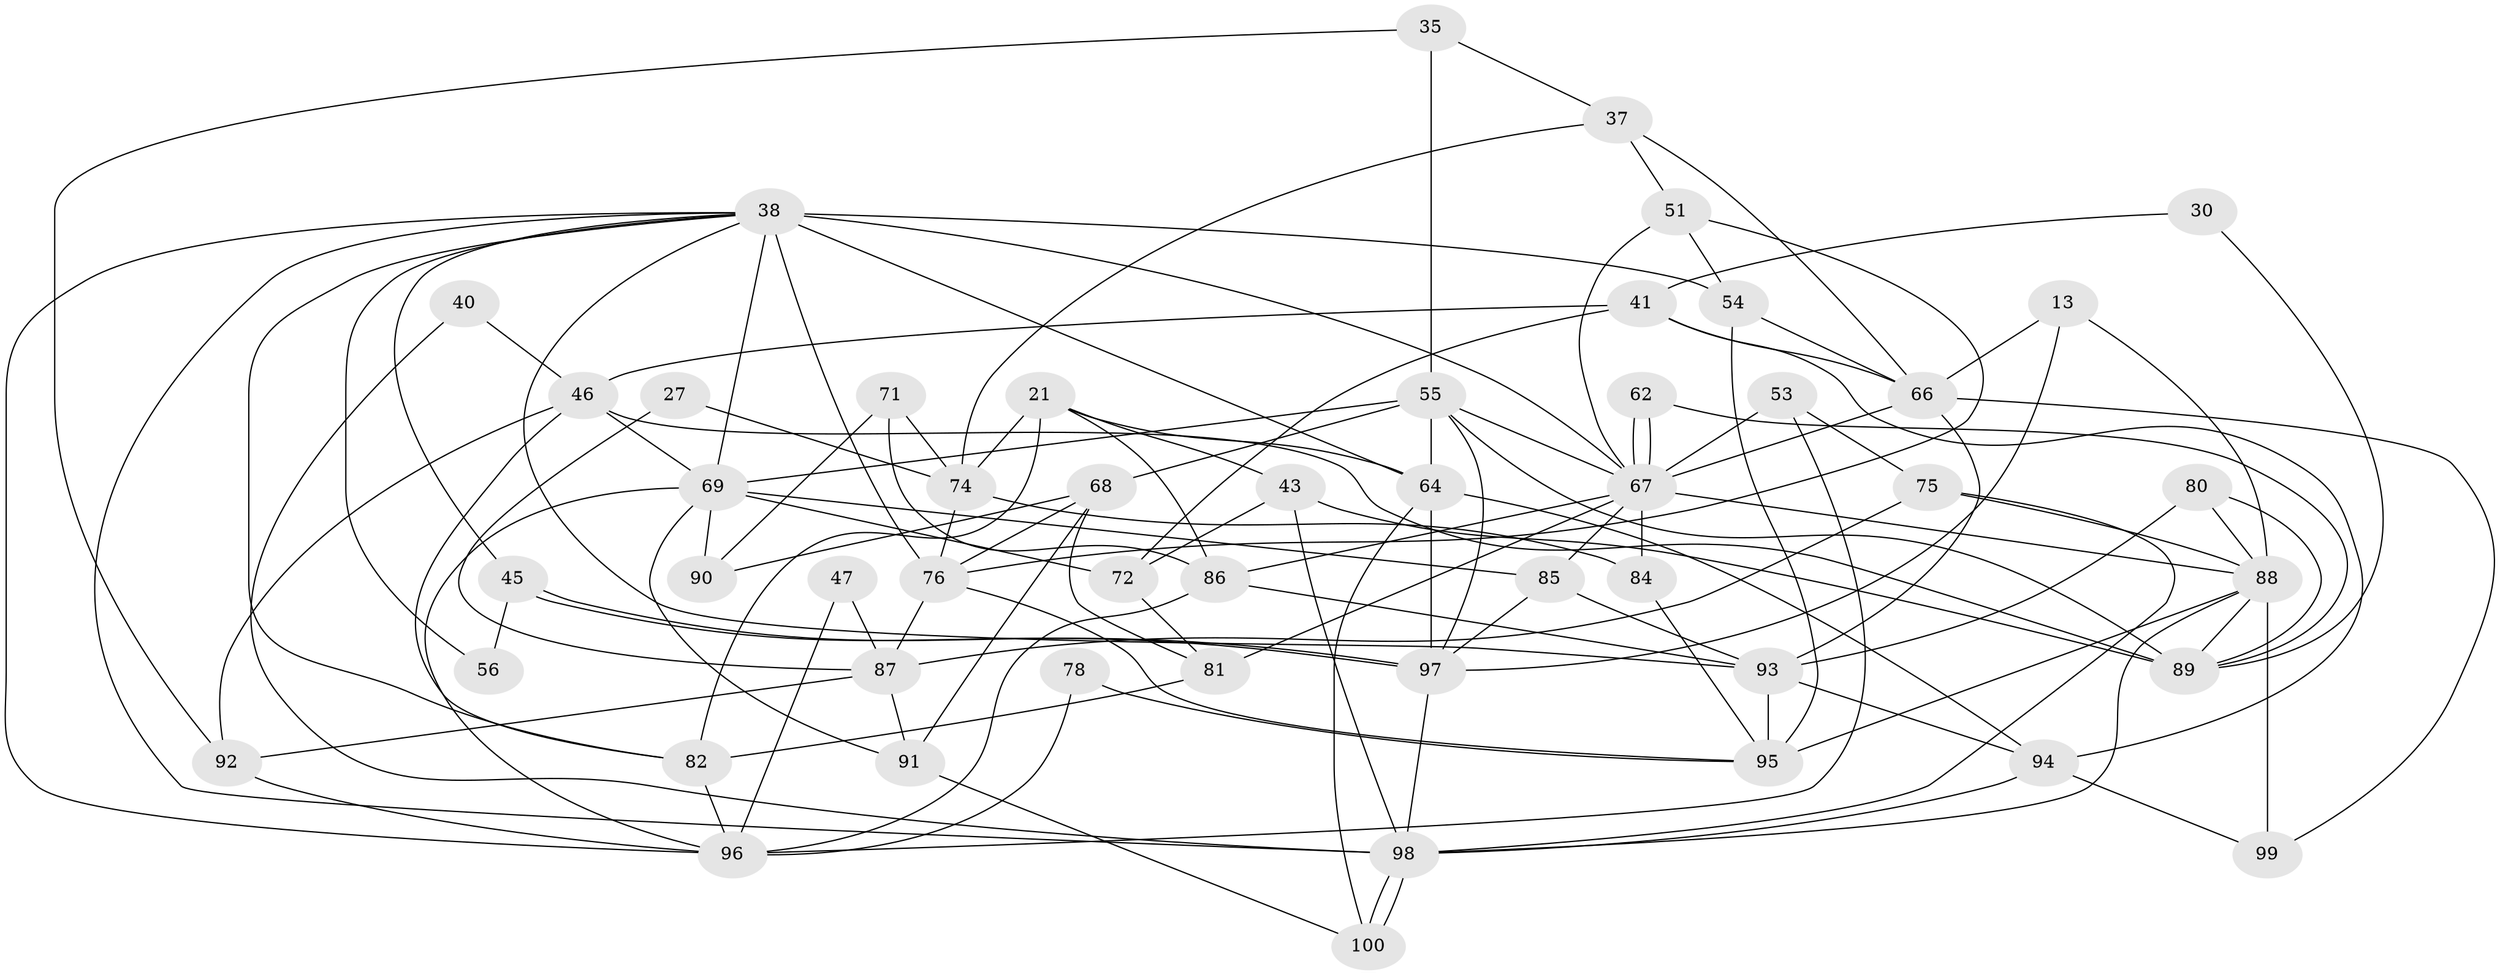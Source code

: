 // original degree distribution, {4: 0.31, 5: 0.19, 6: 0.09, 2: 0.16, 3: 0.2, 7: 0.05}
// Generated by graph-tools (version 1.1) at 2025/49/03/09/25 04:49:32]
// undirected, 50 vertices, 122 edges
graph export_dot {
graph [start="1"]
  node [color=gray90,style=filled];
  13;
  21 [super="+19"];
  27;
  30;
  35;
  37;
  38 [super="+31"];
  40;
  41;
  43;
  45;
  46 [super="+15+28"];
  47;
  51;
  53 [super="+10"];
  54;
  55 [super="+34"];
  56;
  62;
  64 [super="+20+32"];
  66 [super="+3"];
  67 [super="+8+52"];
  68;
  69 [super="+65"];
  71 [super="+58"];
  72;
  74 [super="+17"];
  75;
  76 [super="+60+26"];
  78;
  80;
  81;
  82 [super="+36"];
  84;
  85;
  86 [super="+48"];
  87 [super="+39"];
  88 [super="+49+57"];
  89 [super="+42+44"];
  90;
  91;
  92 [super="+59"];
  93 [super="+61+79"];
  94 [super="+77"];
  95 [super="+1+7+73+23"];
  96 [super="+25+83"];
  97 [super="+50"];
  98 [super="+6+33+70"];
  99;
  100;
  13 -- 66;
  13 -- 97;
  13 -- 88;
  21 -- 74 [weight=2];
  21 -- 82;
  21 -- 86;
  21 -- 43;
  21 -- 64;
  27 -- 74;
  27 -- 87;
  30 -- 41;
  30 -- 89;
  35 -- 55 [weight=2];
  35 -- 37;
  35 -- 92;
  37 -- 51;
  37 -- 74;
  37 -- 66;
  38 -- 45;
  38 -- 67 [weight=2];
  38 -- 69;
  38 -- 76 [weight=3];
  38 -- 82;
  38 -- 54;
  38 -- 56;
  38 -- 96;
  38 -- 98;
  38 -- 64;
  38 -- 93;
  40 -- 98;
  40 -- 46;
  41 -- 72;
  41 -- 66;
  41 -- 46;
  41 -- 94;
  43 -- 72;
  43 -- 89 [weight=2];
  43 -- 98;
  45 -- 97 [weight=2];
  45 -- 97;
  45 -- 56;
  46 -- 92;
  46 -- 89 [weight=3];
  46 -- 69 [weight=2];
  46 -- 82;
  47 -- 87;
  47 -- 96;
  51 -- 54;
  51 -- 67;
  51 -- 76;
  53 -- 75 [weight=2];
  53 -- 67;
  53 -- 96;
  54 -- 66;
  54 -- 95;
  55 -- 97 [weight=2];
  55 -- 67;
  55 -- 68 [weight=2];
  55 -- 69 [weight=2];
  55 -- 64;
  55 -- 89;
  62 -- 67;
  62 -- 67;
  62 -- 89;
  64 -- 100;
  64 -- 97;
  64 -- 94;
  66 -- 99;
  66 -- 93;
  66 -- 67 [weight=2];
  67 -- 84;
  67 -- 81;
  67 -- 85;
  67 -- 86 [weight=2];
  67 -- 88;
  68 -- 81;
  68 -- 90;
  68 -- 91;
  68 -- 76;
  69 -- 85;
  69 -- 72;
  69 -- 90;
  69 -- 91;
  69 -- 96;
  71 -- 90;
  71 -- 74 [weight=2];
  71 -- 86 [weight=2];
  72 -- 81;
  74 -- 76;
  74 -- 84;
  75 -- 87;
  75 -- 98;
  75 -- 88;
  76 -- 95 [weight=2];
  76 -- 87;
  78 -- 95;
  78 -- 96;
  80 -- 88;
  80 -- 89;
  80 -- 93;
  81 -- 82;
  82 -- 96 [weight=2];
  84 -- 95;
  85 -- 97;
  85 -- 93;
  86 -- 96 [weight=3];
  86 -- 93;
  87 -- 91;
  87 -- 92 [weight=2];
  88 -- 98;
  88 -- 95 [weight=3];
  88 -- 99;
  88 -- 89;
  91 -- 100;
  92 -- 96 [weight=2];
  93 -- 94;
  93 -- 95;
  94 -- 99;
  94 -- 98;
  97 -- 98;
  98 -- 100;
  98 -- 100;
}
